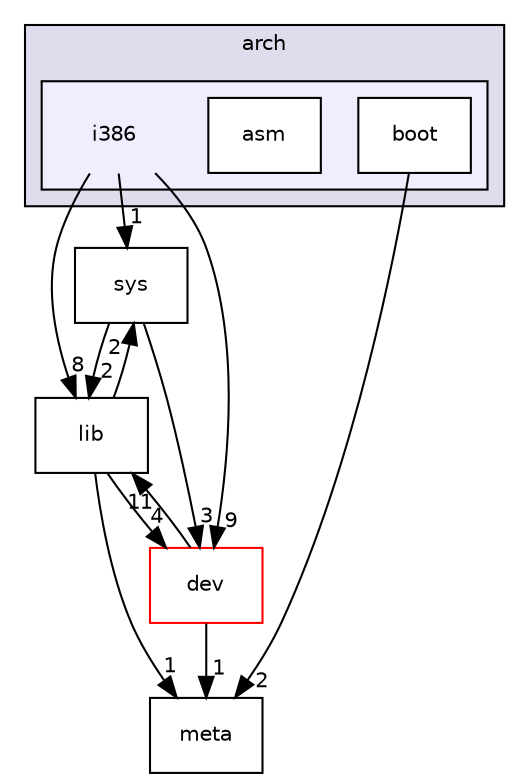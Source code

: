 digraph "i386" {
  compound=true
  node [ fontsize="10", fontname="Helvetica"];
  edge [ labelfontsize="10", labelfontname="Helvetica"];
  subgraph clusterdir_4a04b9aac4eefdd334a78e565f4616f2 {
    graph [ bgcolor="#ddddee", pencolor="black", label="arch" fontname="Helvetica", fontsize="10", URL="dir_4a04b9aac4eefdd334a78e565f4616f2.html"]
  subgraph clusterdir_efe03e008dabf6521b3b482e13afabd4 {
    graph [ bgcolor="#eeeeff", pencolor="black", label="" URL="dir_efe03e008dabf6521b3b482e13afabd4.html"];
    dir_efe03e008dabf6521b3b482e13afabd4 [shape=plaintext label="i386"];
    dir_c187446dd630d6679290740babbb1e51 [shape=box label="asm" color="black" fillcolor="white" style="filled" URL="dir_c187446dd630d6679290740babbb1e51.html"];
    dir_ef372fd0202d5ba40356e0e6f6711d8e [shape=box label="boot" color="black" fillcolor="white" style="filled" URL="dir_ef372fd0202d5ba40356e0e6f6711d8e.html"];
  }
  }
  dir_673419bcbe62e80b0522bf884daabf0e [shape=box label="sys" URL="dir_673419bcbe62e80b0522bf884daabf0e.html"];
  dir_2f3d62dc37e0bfc099998101bdb67f30 [shape=box label="meta" URL="dir_2f3d62dc37e0bfc099998101bdb67f30.html"];
  dir_c883bf649c7845365059c82cfcfc2919 [shape=box label="lib" URL="dir_c883bf649c7845365059c82cfcfc2919.html"];
  dir_aa74cb49fdf9b71a4ed99e37b64b0c24 [shape=box label="dev" fillcolor="white" style="filled" color="red" URL="dir_aa74cb49fdf9b71a4ed99e37b64b0c24.html"];
  dir_efe03e008dabf6521b3b482e13afabd4->dir_673419bcbe62e80b0522bf884daabf0e [headlabel="1", labeldistance=1.5 headhref="dir_000003_000015.html"];
  dir_efe03e008dabf6521b3b482e13afabd4->dir_c883bf649c7845365059c82cfcfc2919 [headlabel="8", labeldistance=1.5 headhref="dir_000003_000005.html"];
  dir_efe03e008dabf6521b3b482e13afabd4->dir_aa74cb49fdf9b71a4ed99e37b64b0c24 [headlabel="9", labeldistance=1.5 headhref="dir_000003_000008.html"];
  dir_ef372fd0202d5ba40356e0e6f6711d8e->dir_2f3d62dc37e0bfc099998101bdb67f30 [headlabel="2", labeldistance=1.5 headhref="dir_000006_000007.html"];
  dir_673419bcbe62e80b0522bf884daabf0e->dir_c883bf649c7845365059c82cfcfc2919 [headlabel="2", labeldistance=1.5 headhref="dir_000015_000005.html"];
  dir_673419bcbe62e80b0522bf884daabf0e->dir_aa74cb49fdf9b71a4ed99e37b64b0c24 [headlabel="3", labeldistance=1.5 headhref="dir_000015_000008.html"];
  dir_c883bf649c7845365059c82cfcfc2919->dir_673419bcbe62e80b0522bf884daabf0e [headlabel="2", labeldistance=1.5 headhref="dir_000005_000015.html"];
  dir_c883bf649c7845365059c82cfcfc2919->dir_2f3d62dc37e0bfc099998101bdb67f30 [headlabel="1", labeldistance=1.5 headhref="dir_000005_000007.html"];
  dir_c883bf649c7845365059c82cfcfc2919->dir_aa74cb49fdf9b71a4ed99e37b64b0c24 [headlabel="4", labeldistance=1.5 headhref="dir_000005_000008.html"];
  dir_aa74cb49fdf9b71a4ed99e37b64b0c24->dir_2f3d62dc37e0bfc099998101bdb67f30 [headlabel="1", labeldistance=1.5 headhref="dir_000008_000007.html"];
  dir_aa74cb49fdf9b71a4ed99e37b64b0c24->dir_c883bf649c7845365059c82cfcfc2919 [headlabel="11", labeldistance=1.5 headhref="dir_000008_000005.html"];
}
